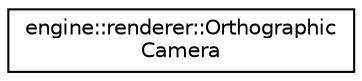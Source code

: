 digraph "Graphical Class Hierarchy"
{
 // LATEX_PDF_SIZE
  edge [fontname="Helvetica",fontsize="10",labelfontname="Helvetica",labelfontsize="10"];
  node [fontname="Helvetica",fontsize="10",shape=record];
  rankdir="LR";
  Node0 [label="engine::renderer::Orthographic\lCamera",height=0.2,width=0.4,color="black", fillcolor="white", style="filled",URL="$classengine_1_1renderer_1_1OrthographicCamera.html",tooltip="A 2D orthographic camera implementation that is compatible with the engine."];
}

